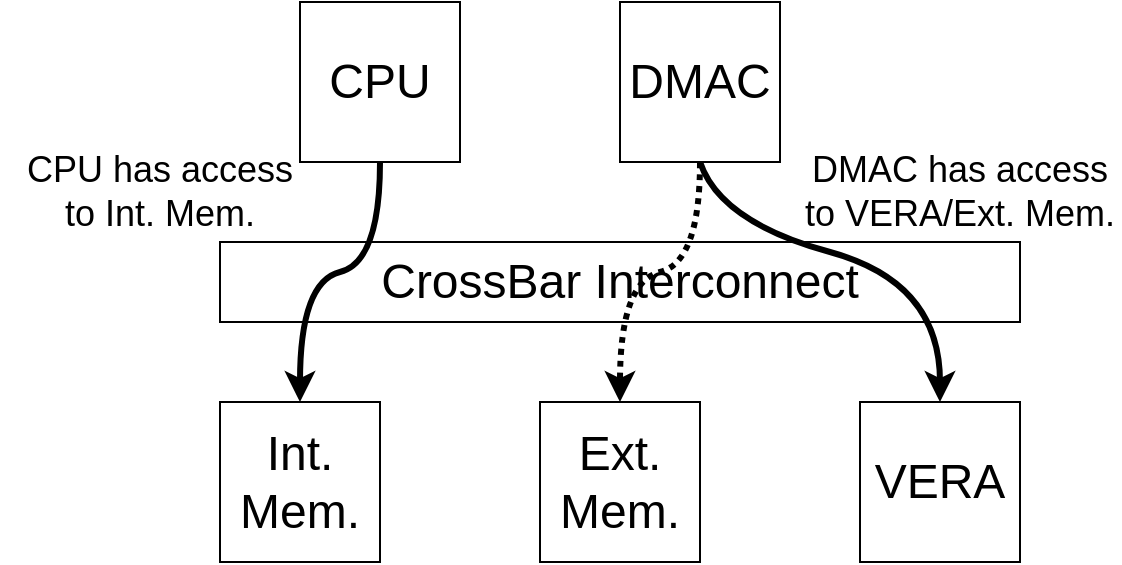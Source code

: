<mxfile version="19.0.3" type="device"><diagram id="pOdQyDdDVasYtneojfy1" name="Page-1"><mxGraphModel dx="1038" dy="641" grid="1" gridSize="10" guides="1" tooltips="1" connect="1" arrows="1" fold="1" page="1" pageScale="1" pageWidth="850" pageHeight="1100" math="0" shadow="0"><root><mxCell id="0"/><mxCell id="1" parent="0"/><mxCell id="nszrP_15DSxvIJ44-pRQ-1" value="CPU" style="whiteSpace=wrap;html=1;aspect=fixed;fontSize=24;" vertex="1" parent="1"><mxGeometry x="160" y="80" width="80" height="80" as="geometry"/></mxCell><mxCell id="nszrP_15DSxvIJ44-pRQ-2" value="DMAC" style="whiteSpace=wrap;html=1;aspect=fixed;fontSize=24;" vertex="1" parent="1"><mxGeometry x="320" y="80" width="80" height="80" as="geometry"/></mxCell><mxCell id="nszrP_15DSxvIJ44-pRQ-3" value="Int.&lt;br&gt;Mem." style="whiteSpace=wrap;html=1;aspect=fixed;fontSize=24;" vertex="1" parent="1"><mxGeometry x="120" y="280" width="80" height="80" as="geometry"/></mxCell><mxCell id="nszrP_15DSxvIJ44-pRQ-4" value="Ext.&lt;br&gt;Mem." style="whiteSpace=wrap;html=1;aspect=fixed;fontSize=24;" vertex="1" parent="1"><mxGeometry x="280" y="280" width="80" height="80" as="geometry"/></mxCell><mxCell id="nszrP_15DSxvIJ44-pRQ-5" value="VERA" style="whiteSpace=wrap;html=1;aspect=fixed;fontSize=24;" vertex="1" parent="1"><mxGeometry x="440" y="280" width="80" height="80" as="geometry"/></mxCell><mxCell id="nszrP_15DSxvIJ44-pRQ-25" value="CrossBar Interconnect" style="rounded=0;whiteSpace=wrap;html=1;fontSize=24;" vertex="1" parent="1"><mxGeometry x="120" y="200" width="400" height="40" as="geometry"/></mxCell><mxCell id="nszrP_15DSxvIJ44-pRQ-26" value="" style="curved=1;endArrow=classic;html=1;rounded=0;fontSize=24;strokeWidth=3;exitX=0.5;exitY=1;exitDx=0;exitDy=0;entryX=0.5;entryY=0;entryDx=0;entryDy=0;" edge="1" parent="1" source="nszrP_15DSxvIJ44-pRQ-1" target="nszrP_15DSxvIJ44-pRQ-3"><mxGeometry width="50" height="50" relative="1" as="geometry"><mxPoint x="210" y="170" as="sourcePoint"/><mxPoint x="180" y="270" as="targetPoint"/><Array as="points"><mxPoint x="200" y="210"/><mxPoint x="160" y="220"/></Array></mxGeometry></mxCell><mxCell id="nszrP_15DSxvIJ44-pRQ-27" value="" style="curved=1;endArrow=classic;html=1;rounded=0;fontSize=24;strokeWidth=3;exitX=0.5;exitY=1;exitDx=0;exitDy=0;entryX=0.5;entryY=0;entryDx=0;entryDy=0;" edge="1" parent="1" source="nszrP_15DSxvIJ44-pRQ-2" target="nszrP_15DSxvIJ44-pRQ-5"><mxGeometry width="50" height="50" relative="1" as="geometry"><mxPoint x="550" y="310" as="sourcePoint"/><mxPoint x="600" y="260" as="targetPoint"/><Array as="points"><mxPoint x="370" y="190"/><mxPoint x="480" y="220"/></Array></mxGeometry></mxCell><mxCell id="nszrP_15DSxvIJ44-pRQ-29" value="" style="curved=1;endArrow=classic;html=1;rounded=0;fontSize=24;strokeWidth=3;exitX=0.5;exitY=1;exitDx=0;exitDy=0;entryX=0.5;entryY=0;entryDx=0;entryDy=0;dashed=1;dashPattern=1 1;" edge="1" parent="1" source="nszrP_15DSxvIJ44-pRQ-2" target="nszrP_15DSxvIJ44-pRQ-4"><mxGeometry width="50" height="50" relative="1" as="geometry"><mxPoint x="350" y="460" as="sourcePoint"/><mxPoint x="400" y="410" as="targetPoint"/><Array as="points"><mxPoint x="360" y="210"/><mxPoint x="320" y="220"/></Array></mxGeometry></mxCell><mxCell id="nszrP_15DSxvIJ44-pRQ-30" value="CPU has access &lt;br&gt;to Int. Mem." style="text;html=1;strokeColor=none;fillColor=none;align=center;verticalAlign=middle;whiteSpace=wrap;rounded=0;fontSize=18;" vertex="1" parent="1"><mxGeometry x="10" y="160" width="160" height="30" as="geometry"/></mxCell><mxCell id="nszrP_15DSxvIJ44-pRQ-31" value="DMAC has access to VERA/Ext. Mem." style="text;html=1;strokeColor=none;fillColor=none;align=center;verticalAlign=middle;whiteSpace=wrap;rounded=0;fontSize=18;" vertex="1" parent="1"><mxGeometry x="410" y="160" width="160" height="30" as="geometry"/></mxCell></root></mxGraphModel></diagram></mxfile>